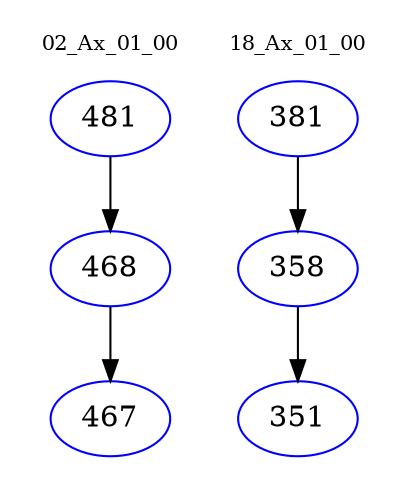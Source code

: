 digraph{
subgraph cluster_0 {
color = white
label = "02_Ax_01_00";
fontsize=10;
T0_481 [label="481", color="blue"]
T0_481 -> T0_468 [color="black"]
T0_468 [label="468", color="blue"]
T0_468 -> T0_467 [color="black"]
T0_467 [label="467", color="blue"]
}
subgraph cluster_1 {
color = white
label = "18_Ax_01_00";
fontsize=10;
T1_381 [label="381", color="blue"]
T1_381 -> T1_358 [color="black"]
T1_358 [label="358", color="blue"]
T1_358 -> T1_351 [color="black"]
T1_351 [label="351", color="blue"]
}
}
